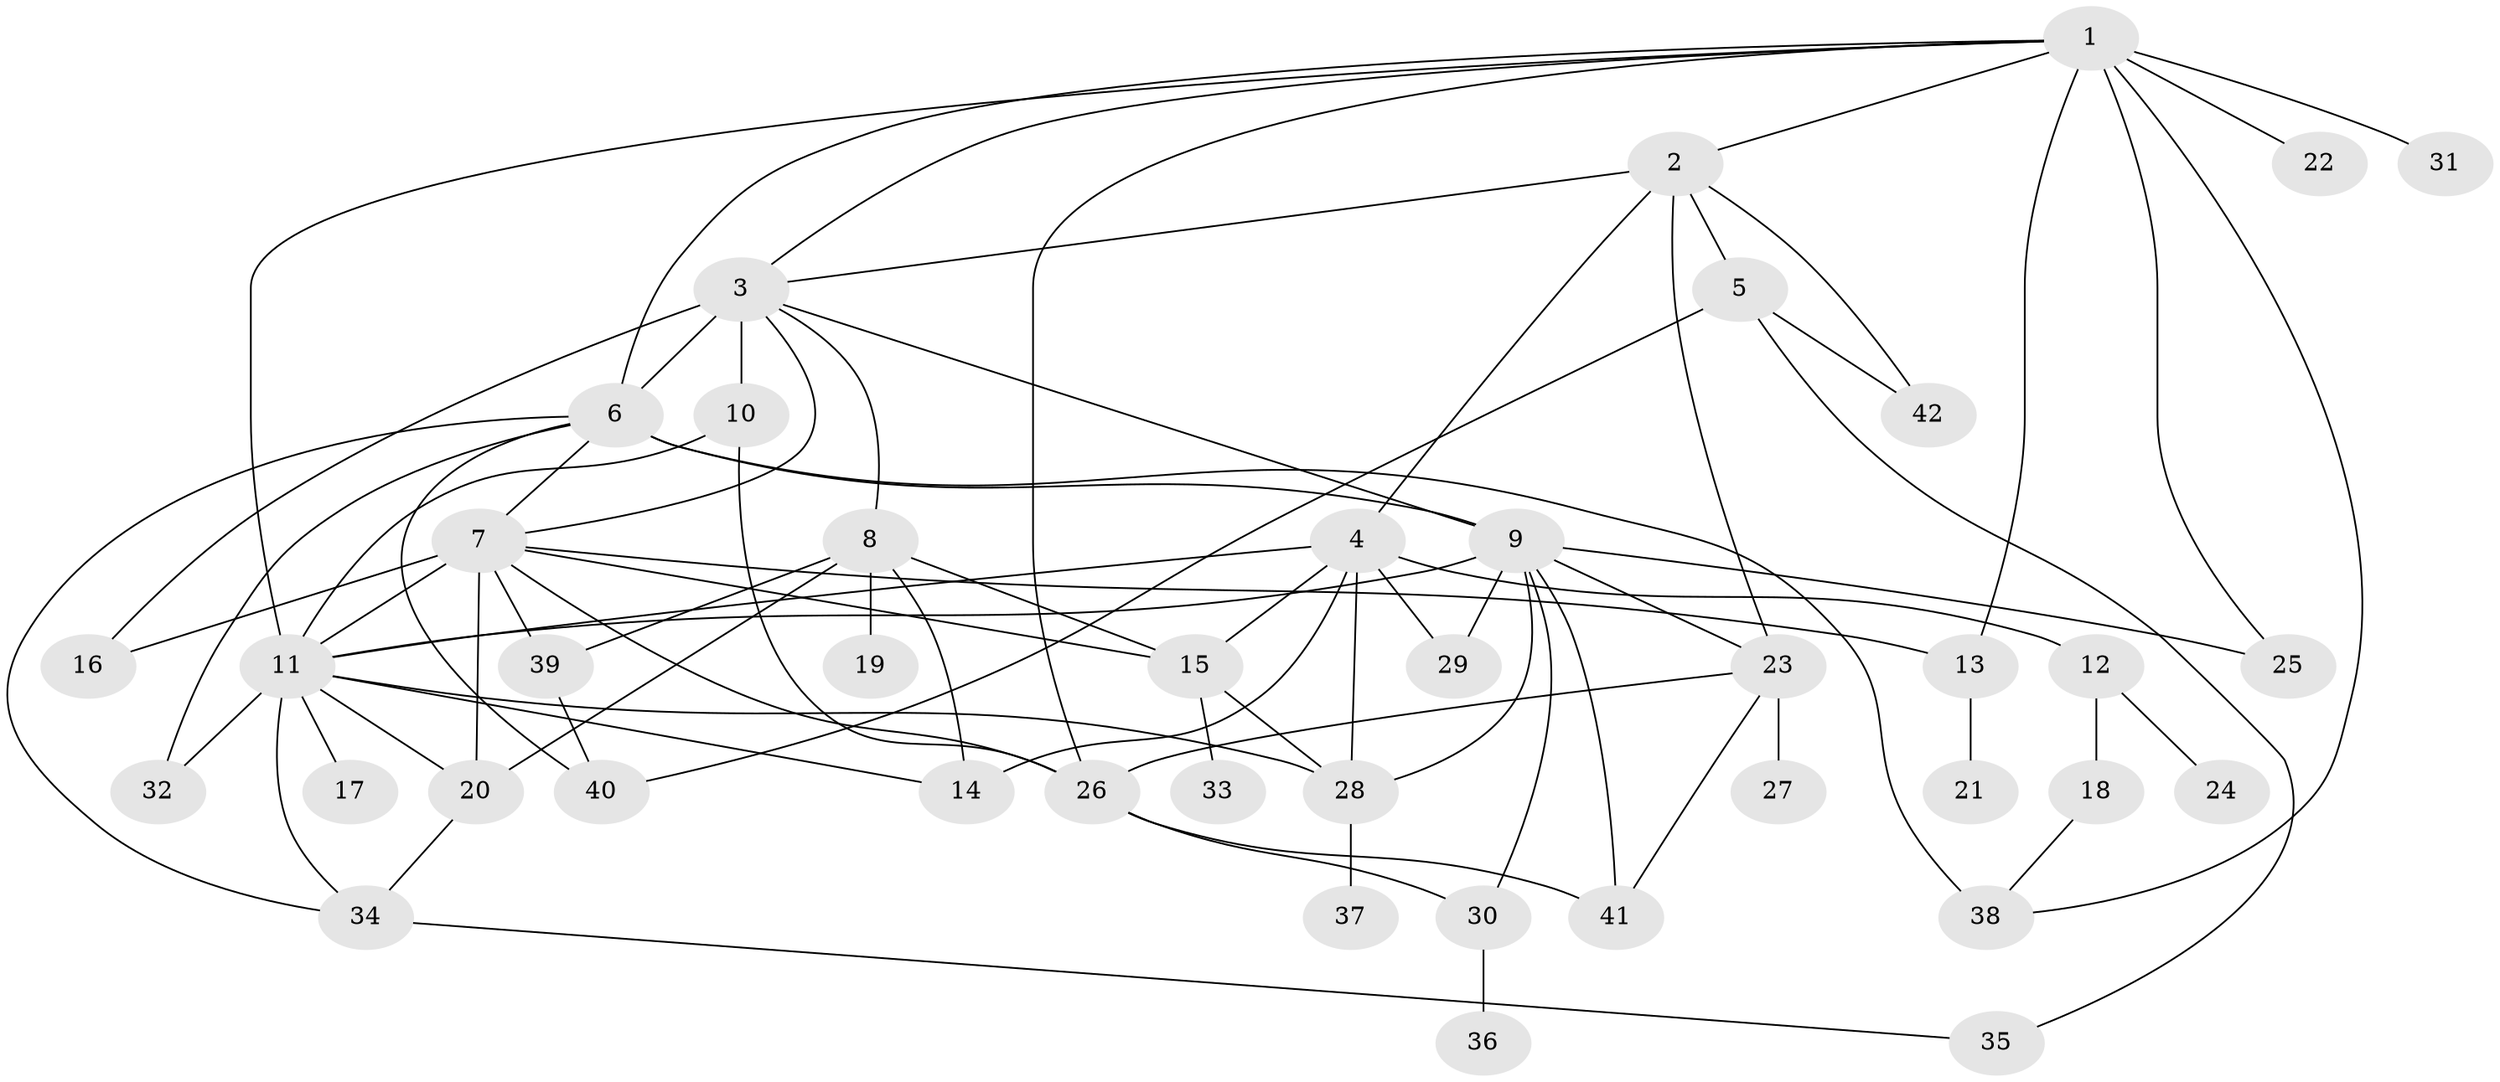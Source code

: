 // original degree distribution, {13: 0.00980392156862745, 8: 0.029411764705882353, 12: 0.0196078431372549, 11: 0.00980392156862745, 5: 0.058823529411764705, 10: 0.00980392156862745, 19: 0.00980392156862745, 1: 0.5294117647058824, 3: 0.08823529411764706, 6: 0.029411764705882353, 2: 0.16666666666666666, 9: 0.00980392156862745, 4: 0.0196078431372549, 7: 0.00980392156862745}
// Generated by graph-tools (version 1.1) at 2025/50/03/04/25 22:50:12]
// undirected, 42 vertices, 79 edges
graph export_dot {
  node [color=gray90,style=filled];
  1;
  2;
  3;
  4;
  5;
  6;
  7;
  8;
  9;
  10;
  11;
  12;
  13;
  14;
  15;
  16;
  17;
  18;
  19;
  20;
  21;
  22;
  23;
  24;
  25;
  26;
  27;
  28;
  29;
  30;
  31;
  32;
  33;
  34;
  35;
  36;
  37;
  38;
  39;
  40;
  41;
  42;
  1 -- 2 [weight=1.0];
  1 -- 3 [weight=1.0];
  1 -- 6 [weight=1.0];
  1 -- 11 [weight=1.0];
  1 -- 13 [weight=1.0];
  1 -- 22 [weight=1.0];
  1 -- 25 [weight=1.0];
  1 -- 26 [weight=1.0];
  1 -- 31 [weight=3.0];
  1 -- 38 [weight=1.0];
  2 -- 3 [weight=1.0];
  2 -- 4 [weight=1.0];
  2 -- 5 [weight=1.0];
  2 -- 23 [weight=1.0];
  2 -- 42 [weight=1.0];
  3 -- 6 [weight=1.0];
  3 -- 7 [weight=1.0];
  3 -- 8 [weight=1.0];
  3 -- 9 [weight=1.0];
  3 -- 10 [weight=4.0];
  3 -- 16 [weight=1.0];
  4 -- 11 [weight=1.0];
  4 -- 12 [weight=1.0];
  4 -- 14 [weight=1.0];
  4 -- 15 [weight=1.0];
  4 -- 28 [weight=1.0];
  4 -- 29 [weight=1.0];
  5 -- 35 [weight=1.0];
  5 -- 40 [weight=1.0];
  5 -- 42 [weight=1.0];
  6 -- 7 [weight=1.0];
  6 -- 9 [weight=1.0];
  6 -- 32 [weight=1.0];
  6 -- 34 [weight=1.0];
  6 -- 38 [weight=2.0];
  6 -- 40 [weight=1.0];
  7 -- 11 [weight=8.0];
  7 -- 13 [weight=1.0];
  7 -- 15 [weight=1.0];
  7 -- 16 [weight=1.0];
  7 -- 20 [weight=1.0];
  7 -- 26 [weight=1.0];
  7 -- 39 [weight=1.0];
  8 -- 14 [weight=2.0];
  8 -- 15 [weight=1.0];
  8 -- 19 [weight=3.0];
  8 -- 20 [weight=1.0];
  8 -- 39 [weight=1.0];
  9 -- 11 [weight=1.0];
  9 -- 23 [weight=1.0];
  9 -- 25 [weight=1.0];
  9 -- 28 [weight=1.0];
  9 -- 29 [weight=2.0];
  9 -- 30 [weight=1.0];
  9 -- 41 [weight=2.0];
  10 -- 11 [weight=1.0];
  10 -- 26 [weight=1.0];
  11 -- 14 [weight=1.0];
  11 -- 17 [weight=1.0];
  11 -- 20 [weight=1.0];
  11 -- 28 [weight=1.0];
  11 -- 32 [weight=1.0];
  11 -- 34 [weight=1.0];
  12 -- 18 [weight=1.0];
  12 -- 24 [weight=2.0];
  13 -- 21 [weight=3.0];
  15 -- 28 [weight=1.0];
  15 -- 33 [weight=1.0];
  18 -- 38 [weight=1.0];
  20 -- 34 [weight=1.0];
  23 -- 26 [weight=1.0];
  23 -- 27 [weight=1.0];
  23 -- 41 [weight=1.0];
  26 -- 30 [weight=1.0];
  26 -- 41 [weight=1.0];
  28 -- 37 [weight=3.0];
  30 -- 36 [weight=1.0];
  34 -- 35 [weight=1.0];
  39 -- 40 [weight=1.0];
}
